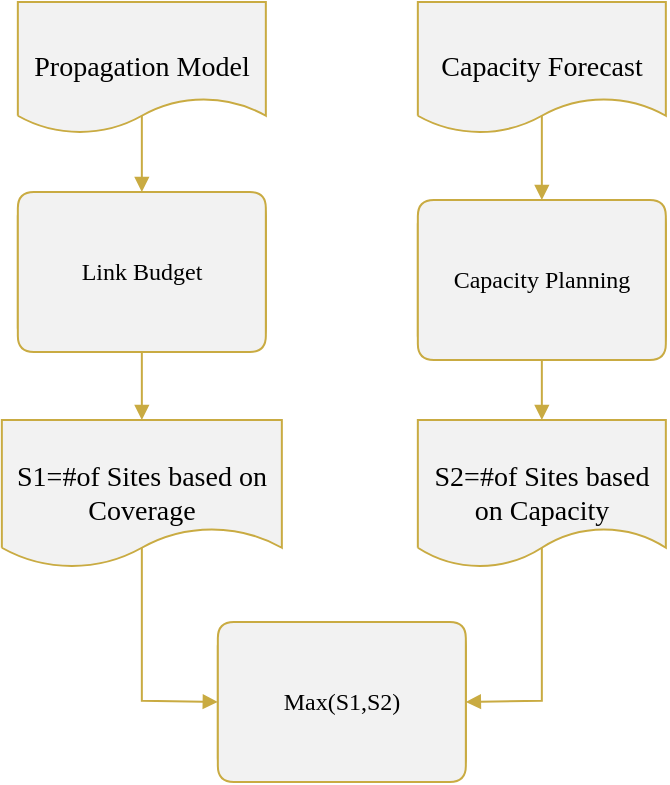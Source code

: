 <mxfile version="13.4.2" type="device"><diagram id="WgcROyJMNsUdeJs57pX5" name="Page-1"><mxGraphModel dx="2237" dy="890" grid="1" gridSize="10" guides="1" tooltips="1" connect="1" arrows="1" fold="1" page="1" pageScale="1" pageWidth="827" pageHeight="1169" math="0" shadow="0"><root><mxCell id="0"/><mxCell id="1" parent="0"/><mxCell id="naqRGSVnfgDursWJ2qcs-107" style="vsdxID=418;fillColor=#F2F2F2;gradientColor=none;strokeColor=#C9AB42;spacingTop=-1;spacingBottom=-1;spacingLeft=-1;spacingRight=-1;labelBackgroundColor=none;rounded=1;html=1;whiteSpace=wrap;" vertex="1" parent="1"><mxGeometry x="118.92" y="802" width="124" height="80" as="geometry"/></mxCell><mxCell id="naqRGSVnfgDursWJ2qcs-108" style="vsdxID=419;fillColor=#F2F2F2;gradientColor=none;shape=stencil(nZFLDsIwDERP4y0KyQKxLuUCnCAihliEpEpL+ZyetANS6YJFs7JnXmxpTKZqvW2YtGq7nC58F9d5MjvSWqLnLF2pyNRkqlPKfM7pFh36xhZSq1Fhhz/rgdbK5uNBXgxts9r+PjAYck39sPwBVMF6foYp9HugQeIE/ZqL4D/oQnC2vhRjPAhOQkC6U38eZ5FwClO/AQ==);strokeColor=#C9AB42;spacingTop=-1;spacingBottom=-1;spacingLeft=-1;spacingRight=-1;labelBackgroundColor=none;rounded=1;html=1;whiteSpace=wrap;" vertex="1" parent="naqRGSVnfgDursWJ2qcs-107"><mxGeometry width="124" height="80" as="geometry"/></mxCell><mxCell id="naqRGSVnfgDursWJ2qcs-109" value="&lt;font style=&quot;font-size:12px;font-family:Verdana;color:#000000;direction:ltr;letter-spacing:0px;line-height:120%;opacity:1&quot;&gt;Link Budget&lt;br/&gt;&lt;/font&gt;" style="text;vsdxID=418;fillColor=#F2F2F2;gradientColor=none;strokeColor=#C9AB42;spacingTop=-1;spacingBottom=-1;spacingLeft=-1;spacingRight=-1;labelBackgroundColor=none;rounded=1;html=1;whiteSpace=wrap;verticalAlign=middle;align=center;;html=1;" vertex="1" parent="naqRGSVnfgDursWJ2qcs-107"><mxGeometry y="40" width="124.16" as="geometry"/></mxCell><mxCell id="naqRGSVnfgDursWJ2qcs-110" value="&lt;font style=&quot;font-size:14px;font-family:Verdana;color:#000000;direction:ltr;letter-spacing:0px;line-height:120%;opacity:1&quot;&gt;Propagation Model&lt;br/&gt;&lt;/font&gt;" style="verticalAlign=middle;align=center;vsdxID=441;fillColor=#F2F2F2;gradientColor=none;shape=stencil(tZJNDoIwEIVP0yWktCKyVryAJ2hkgMZKSVsFPb2FwQQwbEjsavrmm7/kEX60lWiAMGqd0TdoZe4qwk+EMVlXYKTzEeEZ4cdCGyiNftQ5/hvhSUYHBXKsiXqaUWGuF/kG1JIwnT9ksMldP/vhHaIUUy/8HZIwHoQzskrWqyxdByO6GV1u4O/qLx7pOAopQ96MBWkS7vYofaGVjrQLRCdtYLQTTup6dpQSpoTATwsKJcpZyrYAzY+8fb8/rxdN1/PBYBq0k1QKPTfNL03mJTQozz4=);strokeColor=#C9AB42;spacingTop=-1;spacingBottom=-1;spacingLeft=-1;spacingRight=-1;labelBackgroundColor=none;rounded=1;html=1;whiteSpace=wrap;" vertex="1" parent="1"><mxGeometry x="118.92" y="707" width="124" height="65" as="geometry"/></mxCell><mxCell id="naqRGSVnfgDursWJ2qcs-111" style="vsdxID=442;fillColor=#F2F2F2;gradientColor=none;strokeColor=#C9AB42;spacingTop=-1;spacingBottom=-1;spacingLeft=-1;spacingRight=-1;labelBackgroundColor=none;rounded=1;html=1;whiteSpace=wrap;" vertex="1" parent="1"><mxGeometry x="318.92" y="806" width="124" height="80" as="geometry"/></mxCell><mxCell id="naqRGSVnfgDursWJ2qcs-112" style="vsdxID=443;fillColor=#F2F2F2;gradientColor=none;shape=stencil(nZFLDsIwDERP4y0KyQKxLuUCnCAihliEpEpL+ZyetANS6YJFs7JnXmxpTKZqvW2YtGq7nC58F9d5MjvSWqLnLF2pyNRkqlPKfM7pFh36xhZSq1Fhhz/rgdbK5uNBXgxts9r+PjAYck39sPwBVMF6foYp9HugQeIE/ZqL4D/oQnC2vhRjPAhOQkC6U38eZ5FwClO/AQ==);strokeColor=#C9AB42;spacingTop=-1;spacingBottom=-1;spacingLeft=-1;spacingRight=-1;labelBackgroundColor=none;rounded=1;html=1;whiteSpace=wrap;" vertex="1" parent="naqRGSVnfgDursWJ2qcs-111"><mxGeometry width="124" height="80" as="geometry"/></mxCell><mxCell id="naqRGSVnfgDursWJ2qcs-113" value="&lt;font style=&quot;font-size:12px;font-family:Verdana;color:#000000;direction:ltr;letter-spacing:0px;line-height:120%;opacity:1&quot;&gt;Capacity Planning&lt;br/&gt;&lt;/font&gt;" style="text;vsdxID=442;fillColor=#F2F2F2;gradientColor=none;strokeColor=#C9AB42;spacingTop=-1;spacingBottom=-1;spacingLeft=-1;spacingRight=-1;labelBackgroundColor=none;rounded=1;html=1;whiteSpace=wrap;verticalAlign=middle;align=center;;html=1;" vertex="1" parent="naqRGSVnfgDursWJ2qcs-111"><mxGeometry y="40" width="124.16" as="geometry"/></mxCell><mxCell id="naqRGSVnfgDursWJ2qcs-114" value="&lt;font style=&quot;font-size:14px;font-family:Verdana;color:#000000;direction:ltr;letter-spacing:0px;line-height:120%;opacity:1&quot;&gt;S1=#of Sites based on Coverage&lt;br/&gt;&lt;/font&gt;" style="verticalAlign=middle;align=center;vsdxID=465;fillColor=#F2F2F2;gradientColor=none;shape=stencil(tZJNDoIwEIVP0yWktCKyVryAJ2hkgMZKSVsFPb2FwQQwbEjsavrmm7/kEX60lWiAMGqd0TdoZe4qwk+EMVlXYKTzEeEZ4cdCGyiNftQ5/hvhSUYHBXKsiXqaUWGuF/kG1JIwnT9ksMldP/vhHaIUUy/8HZIwHoQzskrWqyxdByO6GV1u4O/qLx7pOAopQ96MBWkS7vYofaGVjrQLRCdtYLQTTup6dpQSpoTATwsKJcpZyrYAzY+8fb8/rxdN1/PBYBq0k1QKPTfNL03mJTQozz4=);strokeColor=#C9AB42;spacingTop=-1;spacingBottom=-1;spacingLeft=-1;spacingRight=-1;labelBackgroundColor=none;rounded=1;html=1;whiteSpace=wrap;" vertex="1" parent="1"><mxGeometry x="110.92" y="916" width="140" height="73" as="geometry"/></mxCell><mxCell id="naqRGSVnfgDursWJ2qcs-115" value="&lt;font style=&quot;font-size:14px;font-family:Verdana;color:#000000;direction:ltr;letter-spacing:0px;line-height:120%;opacity:1&quot;&gt;S2=#of Sites based on Capacity&lt;br/&gt;&lt;/font&gt;" style="verticalAlign=middle;align=center;vsdxID=466;fillColor=#F2F2F2;gradientColor=none;shape=stencil(tZJNDoIwEIVP0yWktCC4VryAJ2hkgMZKSVsFPb2FYQEYNiR2NX3zzV/yCD/ZWrRAGLXO6Dt0snA14WfCmGxqMNL5iPCc8FOpDVRGP5sC/63wJKOjAgXWRAPNqDC3q/wAaml4XD5ksMlDv4bhPaIUU2/8ZWmYjMIFWSWbTZZugxHdja438HcNF090fAhpjLyZClJ/bIbSBCUbHWkfiF7awGgnnNTN4iglTAWBnxaUSlSLlO0A2h95/35/Xi+ar+eD0TRoJ6kUem6eX5vMS2hQnn8B);strokeColor=#C9AB42;spacingTop=-1;spacingBottom=-1;spacingLeft=-1;spacingRight=-1;labelBackgroundColor=none;rounded=1;html=1;whiteSpace=wrap;" vertex="1" parent="1"><mxGeometry x="318.92" y="916" width="124" height="73" as="geometry"/></mxCell><mxCell id="naqRGSVnfgDursWJ2qcs-116" style="vsdxID=467;fillColor=#F2F2F2;gradientColor=none;strokeColor=#C9AB42;spacingTop=-1;spacingBottom=-1;spacingLeft=-1;spacingRight=-1;labelBackgroundColor=none;rounded=1;html=1;whiteSpace=wrap;" vertex="1" parent="1"><mxGeometry x="218.92" y="1017" width="124" height="80" as="geometry"/></mxCell><mxCell id="naqRGSVnfgDursWJ2qcs-117" style="vsdxID=468;fillColor=#F2F2F2;gradientColor=none;shape=stencil(nZFLDsIwDERP4y0KyQKxLuUCnCAihliEpEpL+ZyetANS6YJFs7JnXmxpTKZqvW2YtGq7nC58F9d5MjvSWqLnLF2pyNRkqlPKfM7pFh36xhZSq1Fhhz/rgdbK5uNBXgxts9r+PjAYck39sPwBVMF6foYp9HugQeIE/ZqL4D/oQnC2vhRjPAhOQkC6U38eZ5FwClO/AQ==);strokeColor=#C9AB42;spacingTop=-1;spacingBottom=-1;spacingLeft=-1;spacingRight=-1;labelBackgroundColor=none;rounded=1;html=1;whiteSpace=wrap;" vertex="1" parent="naqRGSVnfgDursWJ2qcs-116"><mxGeometry width="124" height="80" as="geometry"/></mxCell><mxCell id="naqRGSVnfgDursWJ2qcs-118" value="&lt;font style=&quot;font-size:12px;font-family:Verdana;color:#000000;direction:ltr;letter-spacing:0px;line-height:120%;opacity:1&quot;&gt;Max(S1,S2)&lt;br/&gt;&lt;/font&gt;" style="text;vsdxID=467;fillColor=#F2F2F2;gradientColor=none;strokeColor=#C9AB42;spacingTop=-1;spacingBottom=-1;spacingLeft=-1;spacingRight=-1;labelBackgroundColor=none;rounded=1;html=1;whiteSpace=wrap;verticalAlign=middle;align=center;;html=1;" vertex="1" parent="naqRGSVnfgDursWJ2qcs-116"><mxGeometry y="40" width="124.16" as="geometry"/></mxCell><mxCell id="naqRGSVnfgDursWJ2qcs-119" value="&lt;font style=&quot;font-size:14px;font-family:Verdana;color:#000000;direction:ltr;letter-spacing:0px;line-height:120%;opacity:1&quot;&gt;Capacity Forecast&lt;br/&gt;&lt;/font&gt;" style="verticalAlign=middle;align=center;vsdxID=490;fillColor=#F2F2F2;gradientColor=none;shape=stencil(tZJNDoIwEIVP0yWktCKyVryAJ2hkgMZKSVsFPb2FwQQwbEjsavrmm7/kEX60lWiAMGqd0TdoZe4qwk+EMVlXYKTzEeEZ4cdCGyiNftQ5/hvhSUYHBXKsiXqaUWGuF/kG1JIwnT9ksMldP/vhHaIUUy/8HZIwHoQzskrWqyxdByO6GV1u4O/qLx7pOAopQ96MBWkS7vYofaGVjrQLRCdtYLQTTup6dpQSpoTATwsKJcpZyrYAzY+8fb8/rxdN1/PBYBq0k1QKPTfNL03mJTQozz4=);strokeColor=#C9AB42;spacingTop=-1;spacingBottom=-1;spacingLeft=-1;spacingRight=-1;labelBackgroundColor=none;rounded=1;html=1;whiteSpace=wrap;" vertex="1" parent="1"><mxGeometry x="318.92" y="707" width="124" height="65" as="geometry"/></mxCell><mxCell id="naqRGSVnfgDursWJ2qcs-120" style="vsdxID=491;edgeStyle=none;startArrow=none;endArrow=block;startSize=5;endSize=5;strokeColor=#C9AB42;spacingTop=0;spacingBottom=0;spacingLeft=0;spacingRight=0;verticalAlign=middle;html=1;labelBackgroundColor=#ffffff;rounded=0;exitX=0.5;exitY=0.877;exitDx=0;exitDy=0;exitPerimeter=0;entryX=0.5;entryY=0;entryDx=0;entryDy=0;entryPerimeter=0;fillColor=#F2F2F2;" edge="1" parent="1" source="naqRGSVnfgDursWJ2qcs-110" target="naqRGSVnfgDursWJ2qcs-107"><mxGeometry relative="1" as="geometry"><mxPoint x="10" as="offset"/><Array as="points"/></mxGeometry></mxCell><mxCell id="naqRGSVnfgDursWJ2qcs-121" style="vsdxID=492;edgeStyle=none;startArrow=none;endArrow=block;startSize=5;endSize=5;strokeColor=#C9AB42;spacingTop=0;spacingBottom=0;spacingLeft=0;spacingRight=0;verticalAlign=middle;html=1;labelBackgroundColor=#ffffff;rounded=0;exitX=0.5;exitY=0.877;exitDx=0;exitDy=0;exitPerimeter=0;entryX=0.5;entryY=0;entryDx=0;entryDy=0;entryPerimeter=0;fillColor=#F2F2F2;" edge="1" parent="1" source="naqRGSVnfgDursWJ2qcs-119" target="naqRGSVnfgDursWJ2qcs-111"><mxGeometry relative="1" as="geometry"><mxPoint x="10" as="offset"/><Array as="points"/></mxGeometry></mxCell><mxCell id="naqRGSVnfgDursWJ2qcs-122" style="vsdxID=493;edgeStyle=none;startArrow=none;endArrow=block;startSize=5;endSize=5;strokeColor=#C9AB42;spacingTop=0;spacingBottom=0;spacingLeft=0;spacingRight=0;verticalAlign=middle;html=1;labelBackgroundColor=#ffffff;rounded=0;exitX=0.5;exitY=1;exitDx=0;exitDy=0;exitPerimeter=0;entryX=0.5;entryY=0;entryDx=0;entryDy=0;entryPerimeter=0;fillColor=#F2F2F2;" edge="1" parent="1" source="naqRGSVnfgDursWJ2qcs-107" target="naqRGSVnfgDursWJ2qcs-114"><mxGeometry relative="1" as="geometry"><mxPoint x="10" as="offset"/><Array as="points"/></mxGeometry></mxCell><mxCell id="naqRGSVnfgDursWJ2qcs-123" style="vsdxID=494;edgeStyle=none;startArrow=none;endArrow=block;startSize=5;endSize=5;strokeColor=#C9AB42;spacingTop=0;spacingBottom=0;spacingLeft=0;spacingRight=0;verticalAlign=middle;html=1;labelBackgroundColor=#ffffff;rounded=0;exitX=0.5;exitY=1;exitDx=0;exitDy=0;exitPerimeter=0;entryX=0.5;entryY=0;entryDx=0;entryDy=0;entryPerimeter=0;fillColor=#F2F2F2;" edge="1" parent="1" source="naqRGSVnfgDursWJ2qcs-111" target="naqRGSVnfgDursWJ2qcs-115"><mxGeometry relative="1" as="geometry"><mxPoint x="10" as="offset"/><Array as="points"/></mxGeometry></mxCell><mxCell id="naqRGSVnfgDursWJ2qcs-124" style="vsdxID=495;edgeStyle=none;startArrow=none;endArrow=block;startSize=5;endSize=5;strokeColor=#C9AB42;spacingTop=0;spacingBottom=0;spacingLeft=0;spacingRight=0;verticalAlign=middle;html=1;labelBackgroundColor=#ffffff;rounded=0;exitX=0.5;exitY=0.877;exitDx=0;exitDy=0;exitPerimeter=0;entryX=0;entryY=0.5;entryDx=0;entryDy=0;entryPerimeter=0;fillColor=#F2F2F2;" edge="1" parent="1" source="naqRGSVnfgDursWJ2qcs-114" target="naqRGSVnfgDursWJ2qcs-116"><mxGeometry relative="1" as="geometry"><mxPoint as="offset"/><Array as="points"><mxPoint x="180.92" y="1056.37"/></Array></mxGeometry></mxCell><mxCell id="naqRGSVnfgDursWJ2qcs-125" style="vsdxID=496;edgeStyle=none;startArrow=none;endArrow=block;startSize=5;endSize=5;strokeColor=#C9AB42;spacingTop=0;spacingBottom=0;spacingLeft=0;spacingRight=0;verticalAlign=middle;html=1;labelBackgroundColor=#ffffff;rounded=0;exitX=0.5;exitY=0.877;exitDx=0;exitDy=0;exitPerimeter=0;entryX=1;entryY=0.5;entryDx=0;entryDy=0;entryPerimeter=0;fillColor=#F2F2F2;" edge="1" parent="1" source="naqRGSVnfgDursWJ2qcs-115" target="naqRGSVnfgDursWJ2qcs-116"><mxGeometry relative="1" as="geometry"><mxPoint as="offset"/><Array as="points"><mxPoint x="380.92" y="1056.37"/></Array></mxGeometry></mxCell></root></mxGraphModel></diagram></mxfile>